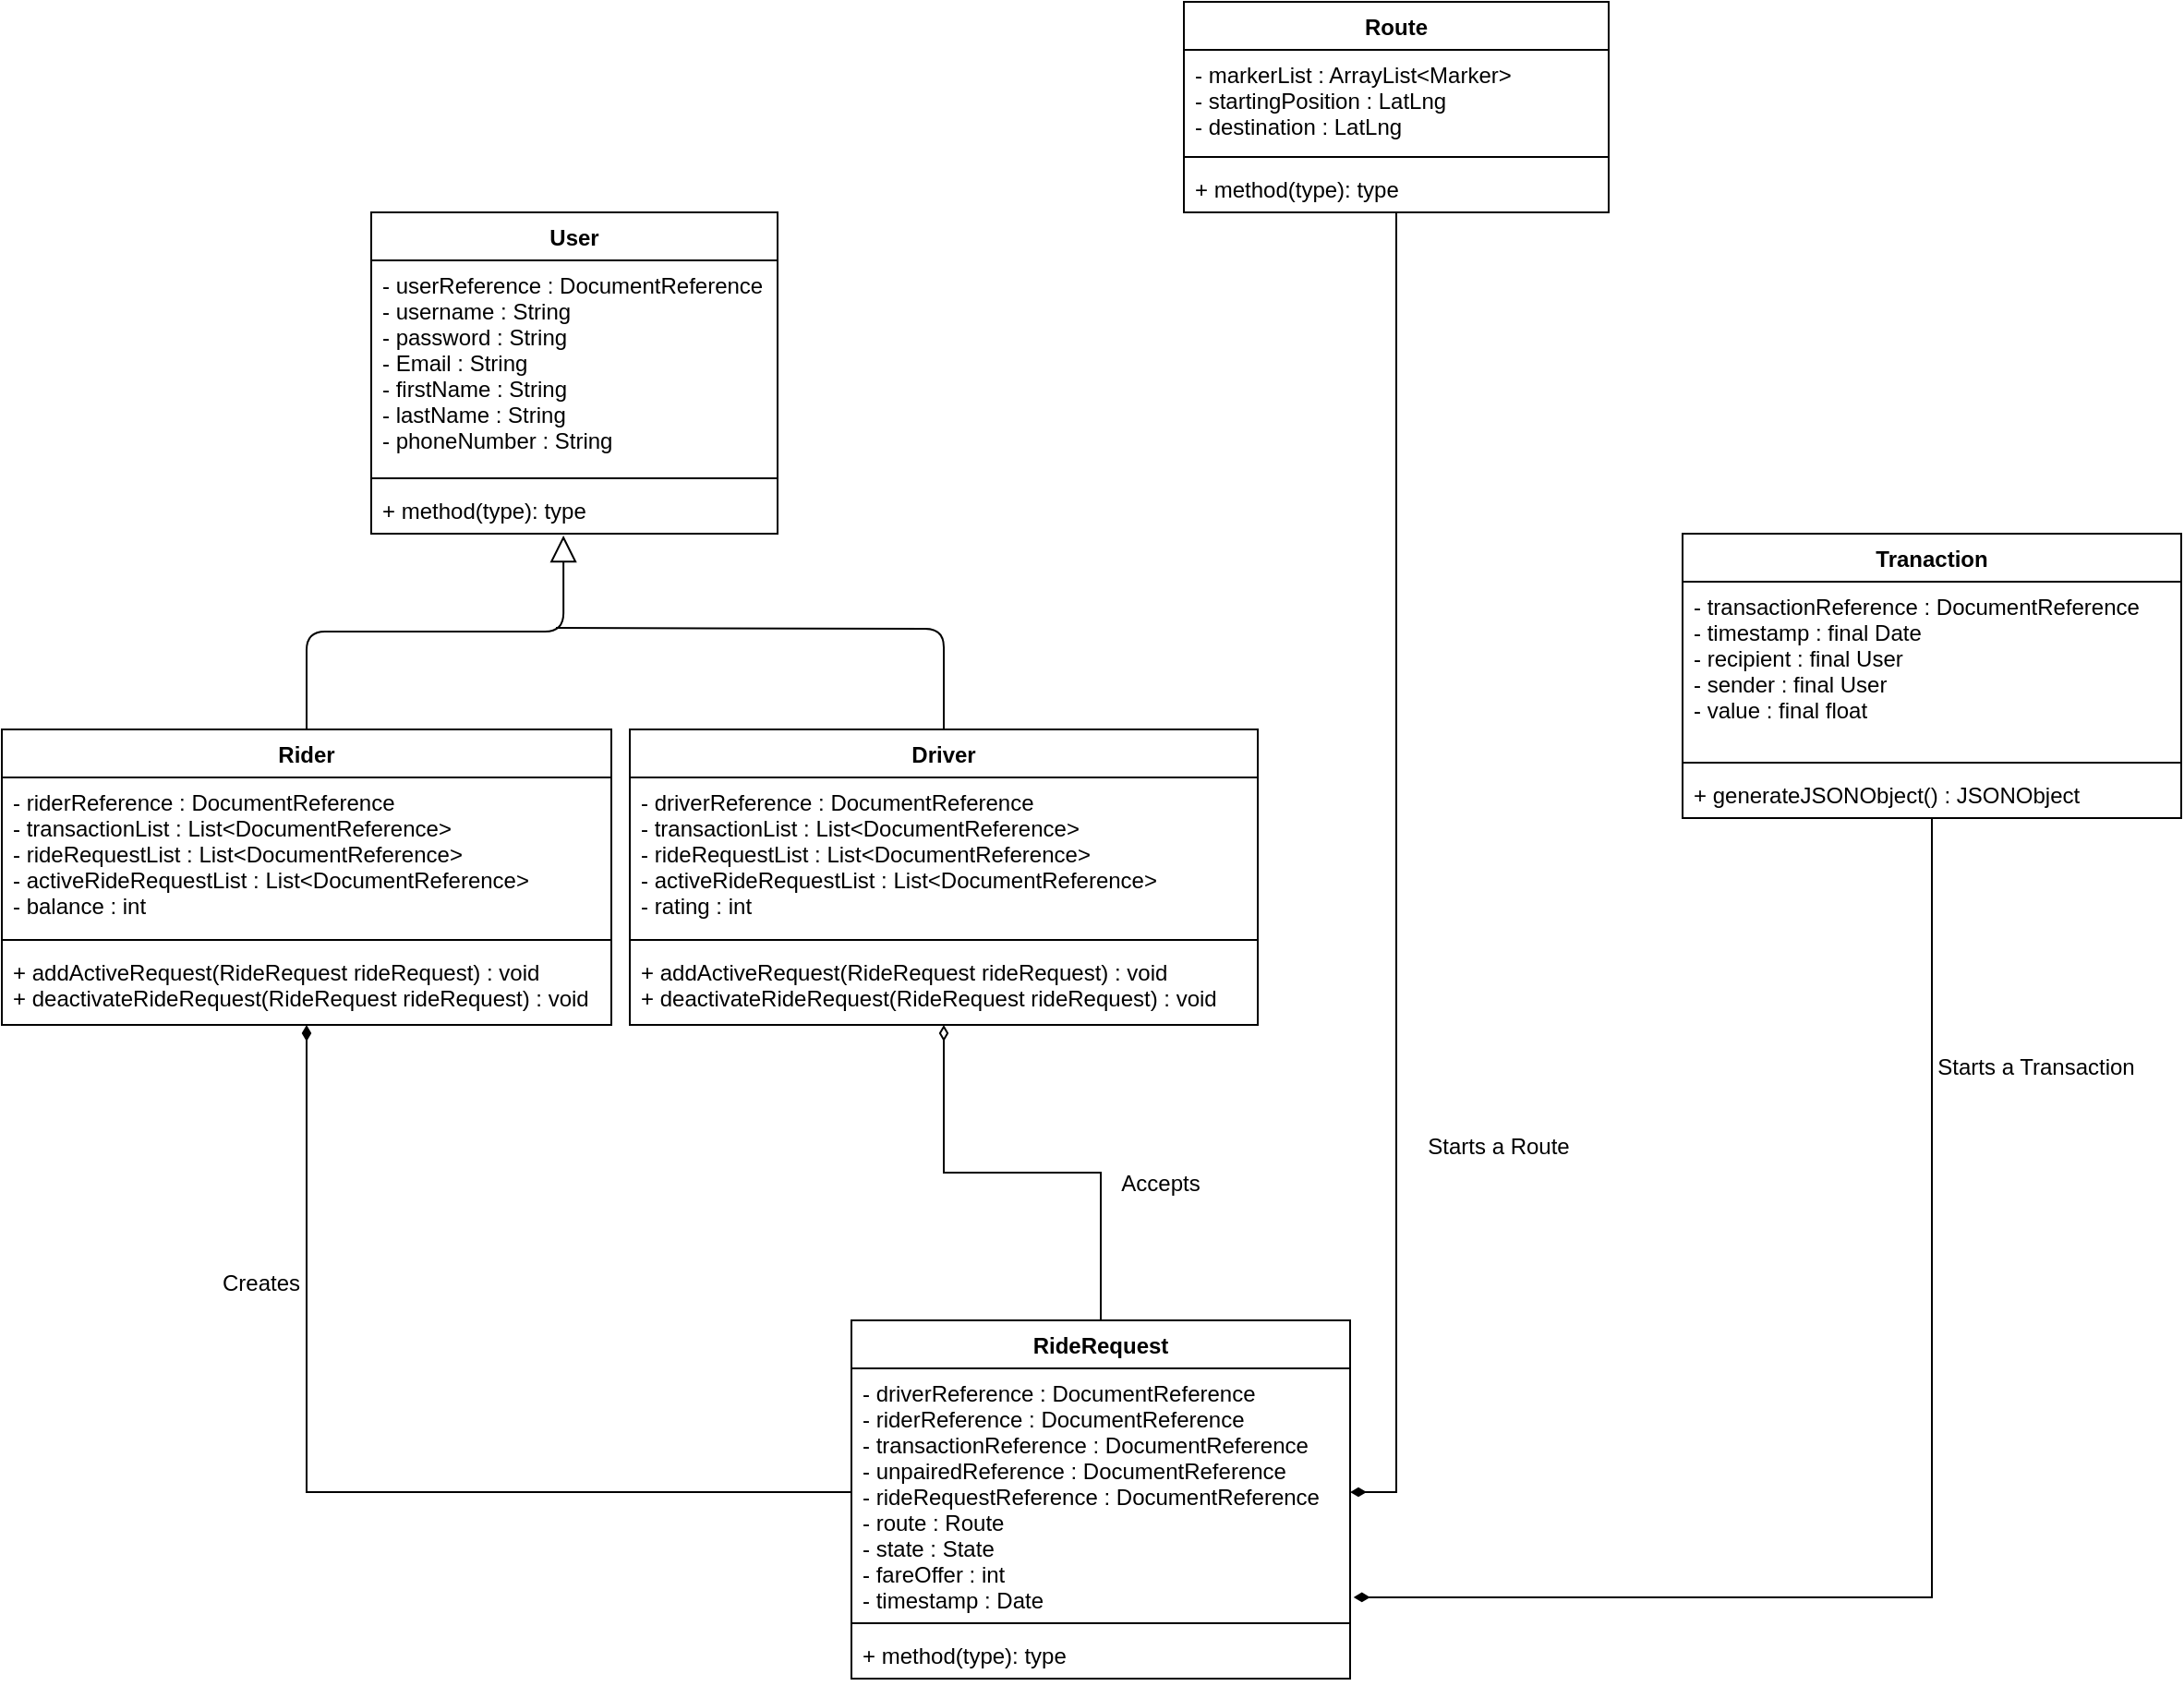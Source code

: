 <mxfile type="device" version="12.8.4"><diagram id="C5RBs43oDa-KdzZeNtuy" name="Page-1"><mxGraphModel grid="1" shadow="0" math="0" pageHeight="1169" pageWidth="827" pageScale="1" page="1" fold="1" arrows="1" connect="1" tooltips="1" guides="1" gridSize="10" dy="792" dx="1422"><root><mxCell id="WIyWlLk6GJQsqaUBKTNV-0"/><mxCell id="WIyWlLk6GJQsqaUBKTNV-1" parent="WIyWlLk6GJQsqaUBKTNV-0"/><mxCell id="Ppq91QmiLtYwVN0BRfjS-0" value="User&#10;" style="swimlane;fontStyle=1;align=center;verticalAlign=top;childLayout=stackLayout;horizontal=1;startSize=26;horizontalStack=0;resizeParent=1;resizeParentMax=0;resizeLast=0;collapsible=1;marginBottom=0;" parent="WIyWlLk6GJQsqaUBKTNV-1" vertex="1"><mxGeometry as="geometry" height="174" width="220" y="360" x="340"/></mxCell><mxCell id="Ppq91QmiLtYwVN0BRfjS-1" value="- userReference : DocumentReference&#10;- username : String&#10;- password : String&#10;- Email : String&#10;- firstName : String&#10;- lastName : String&#10;- phoneNumber : String" style="text;strokeColor=none;fillColor=none;align=left;verticalAlign=top;spacingLeft=4;spacingRight=4;overflow=hidden;rotatable=0;points=[[0,0.5],[1,0.5]];portConstraint=eastwest;" parent="Ppq91QmiLtYwVN0BRfjS-0" vertex="1"><mxGeometry as="geometry" height="114" width="220" y="26"/></mxCell><mxCell id="Ppq91QmiLtYwVN0BRfjS-2" value="" style="line;strokeWidth=1;fillColor=none;align=left;verticalAlign=middle;spacingTop=-1;spacingLeft=3;spacingRight=3;rotatable=0;labelPosition=right;points=[];portConstraint=eastwest;" parent="Ppq91QmiLtYwVN0BRfjS-0" vertex="1"><mxGeometry as="geometry" height="8" width="220" y="140"/></mxCell><mxCell id="Ppq91QmiLtYwVN0BRfjS-3" value="+ method(type): type" style="text;strokeColor=none;fillColor=none;align=left;verticalAlign=top;spacingLeft=4;spacingRight=4;overflow=hidden;rotatable=0;points=[[0,0.5],[1,0.5]];portConstraint=eastwest;" parent="Ppq91QmiLtYwVN0BRfjS-0" vertex="1"><mxGeometry as="geometry" height="26" width="220" y="148"/></mxCell><mxCell id="Ppq91QmiLtYwVN0BRfjS-59" style="edgeStyle=orthogonalEdgeStyle;rounded=0;orthogonalLoop=1;jettySize=auto;html=1;entryX=0;entryY=0.5;entryDx=0;entryDy=0;startArrow=diamondThin;startFill=1;endArrow=none;endFill=0;strokeWidth=1;" target="Ppq91QmiLtYwVN0BRfjS-15" parent="WIyWlLk6GJQsqaUBKTNV-1" edge="1" source="Ppq91QmiLtYwVN0BRfjS-6"><mxGeometry as="geometry" relative="1"/></mxCell><mxCell id="Ppq91QmiLtYwVN0BRfjS-6" value="Rider" style="swimlane;fontStyle=1;align=center;verticalAlign=top;childLayout=stackLayout;horizontal=1;startSize=26;horizontalStack=0;resizeParent=1;resizeParentMax=0;resizeLast=0;collapsible=1;marginBottom=0;" parent="WIyWlLk6GJQsqaUBKTNV-1" vertex="1"><mxGeometry as="geometry" height="160" width="330" y="640" x="140"/></mxCell><mxCell id="Ppq91QmiLtYwVN0BRfjS-7" value="- riderReference : DocumentReference &#10;- transactionList : List&lt;DocumentReference&gt; &#10;- rideRequestList : List&lt;DocumentReference&gt; &#10;- activeRideRequestList : List&lt;DocumentReference&gt; &#10;- balance : int " style="text;strokeColor=none;fillColor=none;align=left;verticalAlign=top;spacingLeft=4;spacingRight=4;overflow=hidden;rotatable=0;points=[[0,0.5],[1,0.5]];portConstraint=eastwest;" parent="Ppq91QmiLtYwVN0BRfjS-6" vertex="1"><mxGeometry as="geometry" height="84" width="330" y="26"/></mxCell><mxCell id="Ppq91QmiLtYwVN0BRfjS-8" value="" style="line;strokeWidth=1;fillColor=none;align=left;verticalAlign=middle;spacingTop=-1;spacingLeft=3;spacingRight=3;rotatable=0;labelPosition=right;points=[];portConstraint=eastwest;" parent="Ppq91QmiLtYwVN0BRfjS-6" vertex="1"><mxGeometry as="geometry" height="8" width="330" y="110"/></mxCell><mxCell id="Ppq91QmiLtYwVN0BRfjS-9" value="+ addActiveRequest(RideRequest rideRequest) : void &#10;+ deactivateRideRequest(RideRequest rideRequest) : void " style="text;strokeColor=none;fillColor=none;align=left;verticalAlign=top;spacingLeft=4;spacingRight=4;overflow=hidden;rotatable=0;points=[[0,0.5],[1,0.5]];portConstraint=eastwest;" parent="Ppq91QmiLtYwVN0BRfjS-6" vertex="1"><mxGeometry as="geometry" height="42" width="330" y="118"/></mxCell><mxCell id="Ppq91QmiLtYwVN0BRfjS-61" style="edgeStyle=orthogonalEdgeStyle;rounded=0;orthogonalLoop=1;jettySize=auto;html=1;entryX=0.5;entryY=0;entryDx=0;entryDy=0;startArrow=diamondThin;startFill=0;endArrow=none;endFill=0;strokeWidth=1;" target="Ppq91QmiLtYwVN0BRfjS-14" parent="WIyWlLk6GJQsqaUBKTNV-1" edge="1" source="Ppq91QmiLtYwVN0BRfjS-10"><mxGeometry as="geometry" relative="1"/></mxCell><mxCell id="Ppq91QmiLtYwVN0BRfjS-10" value="Driver&#10;" style="swimlane;fontStyle=1;align=center;verticalAlign=top;childLayout=stackLayout;horizontal=1;startSize=26;horizontalStack=0;resizeParent=1;resizeParentMax=0;resizeLast=0;collapsible=1;marginBottom=0;" parent="WIyWlLk6GJQsqaUBKTNV-1" vertex="1"><mxGeometry as="geometry" height="160" width="340" y="640" x="480"/></mxCell><mxCell id="Ppq91QmiLtYwVN0BRfjS-11" value="- driverReference : DocumentReference &#10;- transactionList : List&lt;DocumentReference&gt; &#10;- rideRequestList : List&lt;DocumentReference&gt; &#10;- activeRideRequestList : List&lt;DocumentReference&gt; &#10;- rating : int " style="text;strokeColor=none;fillColor=none;align=left;verticalAlign=top;spacingLeft=4;spacingRight=4;overflow=hidden;rotatable=0;points=[[0,0.5],[1,0.5]];portConstraint=eastwest;" parent="Ppq91QmiLtYwVN0BRfjS-10" vertex="1"><mxGeometry as="geometry" height="84" width="340" y="26"/></mxCell><mxCell id="Ppq91QmiLtYwVN0BRfjS-12" value="" style="line;strokeWidth=1;fillColor=none;align=left;verticalAlign=middle;spacingTop=-1;spacingLeft=3;spacingRight=3;rotatable=0;labelPosition=right;points=[];portConstraint=eastwest;" parent="Ppq91QmiLtYwVN0BRfjS-10" vertex="1"><mxGeometry as="geometry" height="8" width="340" y="110"/></mxCell><mxCell id="Ppq91QmiLtYwVN0BRfjS-13" value="+ addActiveRequest(RideRequest rideRequest) : void &#10;+ deactivateRideRequest(RideRequest rideRequest) : void " style="text;strokeColor=none;fillColor=none;align=left;verticalAlign=top;spacingLeft=4;spacingRight=4;overflow=hidden;rotatable=0;points=[[0,0.5],[1,0.5]];portConstraint=eastwest;" parent="Ppq91QmiLtYwVN0BRfjS-10" vertex="1"><mxGeometry as="geometry" height="42" width="340" y="118"/></mxCell><mxCell id="Ppq91QmiLtYwVN0BRfjS-14" value="RideRequest" style="swimlane;fontStyle=1;align=center;verticalAlign=top;childLayout=stackLayout;horizontal=1;startSize=26;horizontalStack=0;resizeParent=1;resizeParentMax=0;resizeLast=0;collapsible=1;marginBottom=0;" parent="WIyWlLk6GJQsqaUBKTNV-1" vertex="1"><mxGeometry as="geometry" height="194" width="270" y="960" x="600"/></mxCell><mxCell id="Ppq91QmiLtYwVN0BRfjS-15" value="- driverReference : DocumentReference &#10;- riderReference : DocumentReference &#10;- transactionReference : DocumentReference &#10;- unpairedReference : DocumentReference &#10;- rideRequestReference : DocumentReference &#10;- route : Route &#10;- state : State &#10;- fareOffer : int &#10;- timestamp : Date " style="text;strokeColor=none;fillColor=none;align=left;verticalAlign=top;spacingLeft=4;spacingRight=4;overflow=hidden;rotatable=0;points=[[0,0.5],[1,0.5]];portConstraint=eastwest;" parent="Ppq91QmiLtYwVN0BRfjS-14" vertex="1"><mxGeometry as="geometry" height="134" width="270" y="26"/></mxCell><mxCell id="Ppq91QmiLtYwVN0BRfjS-16" value="" style="line;strokeWidth=1;fillColor=none;align=left;verticalAlign=middle;spacingTop=-1;spacingLeft=3;spacingRight=3;rotatable=0;labelPosition=right;points=[];portConstraint=eastwest;" parent="Ppq91QmiLtYwVN0BRfjS-14" vertex="1"><mxGeometry as="geometry" height="8" width="270" y="160"/></mxCell><mxCell id="Ppq91QmiLtYwVN0BRfjS-17" value="+ method(type): type" style="text;strokeColor=none;fillColor=none;align=left;verticalAlign=top;spacingLeft=4;spacingRight=4;overflow=hidden;rotatable=0;points=[[0,0.5],[1,0.5]];portConstraint=eastwest;" parent="Ppq91QmiLtYwVN0BRfjS-14" vertex="1"><mxGeometry as="geometry" height="26" width="270" y="168"/></mxCell><mxCell id="Ppq91QmiLtYwVN0BRfjS-64" style="edgeStyle=orthogonalEdgeStyle;rounded=0;orthogonalLoop=1;jettySize=auto;html=1;entryX=1;entryY=0.5;entryDx=0;entryDy=0;startArrow=none;startFill=0;endArrow=diamondThin;endFill=1;strokeWidth=1;" target="Ppq91QmiLtYwVN0BRfjS-15" parent="WIyWlLk6GJQsqaUBKTNV-1" edge="1" source="Ppq91QmiLtYwVN0BRfjS-18"><mxGeometry as="geometry" relative="1"><Array as="points"><mxPoint y="1053" x="895"/></Array></mxGeometry></mxCell><mxCell id="Ppq91QmiLtYwVN0BRfjS-18" value="Route&#10;" style="swimlane;fontStyle=1;align=center;verticalAlign=top;childLayout=stackLayout;horizontal=1;startSize=26;horizontalStack=0;resizeParent=1;resizeParentMax=0;resizeLast=0;collapsible=1;marginBottom=0;" parent="WIyWlLk6GJQsqaUBKTNV-1" vertex="1"><mxGeometry as="geometry" height="114" width="230" y="246" x="780"/></mxCell><mxCell id="Ppq91QmiLtYwVN0BRfjS-19" value="- markerList : ArrayList&lt;Marker&gt; &#10;- startingPosition : LatLng &#10;- destination : LatLng " style="text;strokeColor=none;fillColor=none;align=left;verticalAlign=top;spacingLeft=4;spacingRight=4;overflow=hidden;rotatable=0;points=[[0,0.5],[1,0.5]];portConstraint=eastwest;" parent="Ppq91QmiLtYwVN0BRfjS-18" vertex="1"><mxGeometry as="geometry" height="54" width="230" y="26"/></mxCell><mxCell id="Ppq91QmiLtYwVN0BRfjS-20" value="" style="line;strokeWidth=1;fillColor=none;align=left;verticalAlign=middle;spacingTop=-1;spacingLeft=3;spacingRight=3;rotatable=0;labelPosition=right;points=[];portConstraint=eastwest;" parent="Ppq91QmiLtYwVN0BRfjS-18" vertex="1"><mxGeometry as="geometry" height="8" width="230" y="80"/></mxCell><mxCell id="Ppq91QmiLtYwVN0BRfjS-21" value="+ method(type): type" style="text;strokeColor=none;fillColor=none;align=left;verticalAlign=top;spacingLeft=4;spacingRight=4;overflow=hidden;rotatable=0;points=[[0,0.5],[1,0.5]];portConstraint=eastwest;" parent="Ppq91QmiLtYwVN0BRfjS-18" vertex="1"><mxGeometry as="geometry" height="26" width="230" y="88"/></mxCell><mxCell id="Ppq91QmiLtYwVN0BRfjS-65" style="edgeStyle=orthogonalEdgeStyle;rounded=0;orthogonalLoop=1;jettySize=auto;html=1;entryX=1.007;entryY=0.925;entryDx=0;entryDy=0;entryPerimeter=0;startArrow=none;startFill=0;endArrow=diamondThin;endFill=1;strokeWidth=1;" target="Ppq91QmiLtYwVN0BRfjS-15" parent="WIyWlLk6GJQsqaUBKTNV-1" edge="1" source="Ppq91QmiLtYwVN0BRfjS-22"><mxGeometry as="geometry" relative="1"/></mxCell><mxCell id="Ppq91QmiLtYwVN0BRfjS-22" value="Tranaction" style="swimlane;fontStyle=1;align=center;verticalAlign=top;childLayout=stackLayout;horizontal=1;startSize=26;horizontalStack=0;resizeParent=1;resizeParentMax=0;resizeLast=0;collapsible=1;marginBottom=0;" parent="WIyWlLk6GJQsqaUBKTNV-1" vertex="1"><mxGeometry as="geometry" height="154" width="270" y="534" x="1050"/></mxCell><mxCell id="Ppq91QmiLtYwVN0BRfjS-23" value="- transactionReference : DocumentReference &#10;- timestamp : final Date &#10;- recipient : final User &#10;- sender : final User &#10;- value : final float " style="text;strokeColor=none;fillColor=none;align=left;verticalAlign=top;spacingLeft=4;spacingRight=4;overflow=hidden;rotatable=0;points=[[0,0.5],[1,0.5]];portConstraint=eastwest;" parent="Ppq91QmiLtYwVN0BRfjS-22" vertex="1"><mxGeometry as="geometry" height="94" width="270" y="26"/></mxCell><mxCell id="Ppq91QmiLtYwVN0BRfjS-24" value="" style="line;strokeWidth=1;fillColor=none;align=left;verticalAlign=middle;spacingTop=-1;spacingLeft=3;spacingRight=3;rotatable=0;labelPosition=right;points=[];portConstraint=eastwest;" parent="Ppq91QmiLtYwVN0BRfjS-22" vertex="1"><mxGeometry as="geometry" height="8" width="270" y="120"/></mxCell><mxCell id="Ppq91QmiLtYwVN0BRfjS-25" value="+ generateJSONObject() : JSONObject " style="text;strokeColor=none;fillColor=none;align=left;verticalAlign=top;spacingLeft=4;spacingRight=4;overflow=hidden;rotatable=0;points=[[0,0.5],[1,0.5]];portConstraint=eastwest;" parent="Ppq91QmiLtYwVN0BRfjS-22" vertex="1"><mxGeometry as="geometry" height="26" width="270" y="128"/></mxCell><mxCell id="Ppq91QmiLtYwVN0BRfjS-45" value="" style="endArrow=block;endFill=0;endSize=12;html=1;strokeWidth=1;edgeStyle=orthogonalEdgeStyle;exitX=0.5;exitY=0;exitDx=0;exitDy=0;entryX=0.473;entryY=1.038;entryDx=0;entryDy=0;entryPerimeter=0;" target="Ppq91QmiLtYwVN0BRfjS-3" parent="WIyWlLk6GJQsqaUBKTNV-1" edge="1" source="Ppq91QmiLtYwVN0BRfjS-6"><mxGeometry as="geometry" width="160" relative="1"><mxPoint as="sourcePoint" y="580" x="160"/><mxPoint as="targetPoint" y="580" x="320"/></mxGeometry></mxCell><mxCell id="Ppq91QmiLtYwVN0BRfjS-47" value="" style="endArrow=none;html=1;strokeWidth=1;edgeStyle=orthogonalEdgeStyle;entryX=0.5;entryY=0;entryDx=0;entryDy=0;" target="Ppq91QmiLtYwVN0BRfjS-10" parent="WIyWlLk6GJQsqaUBKTNV-1" edge="1"><mxGeometry as="geometry" height="50" width="50" relative="1"><mxPoint as="sourcePoint" y="585" x="440"/><mxPoint as="targetPoint" y="585" x="650"/></mxGeometry></mxCell><mxCell id="Ppq91QmiLtYwVN0BRfjS-62" value="Creates" style="text;html=1;align=center;verticalAlign=middle;resizable=0;points=[];autosize=1;" parent="WIyWlLk6GJQsqaUBKTNV-1" vertex="1"><mxGeometry as="geometry" height="20" width="60" y="930" x="250"/></mxCell><mxCell id="Ppq91QmiLtYwVN0BRfjS-63" value="Accepts" style="text;html=1;align=center;verticalAlign=middle;resizable=0;points=[];autosize=1;" parent="WIyWlLk6GJQsqaUBKTNV-1" vertex="1"><mxGeometry as="geometry" height="20" width="60" y="876" x="737"/></mxCell><mxCell id="Ppq91QmiLtYwVN0BRfjS-66" value="Starts a Route" style="text;html=1;align=center;verticalAlign=middle;resizable=0;points=[];autosize=1;" parent="WIyWlLk6GJQsqaUBKTNV-1" vertex="1"><mxGeometry as="geometry" height="20" width="90" y="856" x="905"/></mxCell><mxCell id="Ppq91QmiLtYwVN0BRfjS-67" value="Starts a Transaction" style="text;html=1;align=center;verticalAlign=middle;resizable=0;points=[];autosize=1;" parent="WIyWlLk6GJQsqaUBKTNV-1" vertex="1"><mxGeometry as="geometry" height="20" width="120" y="813" x="1181"/></mxCell></root></mxGraphModel></diagram></mxfile>